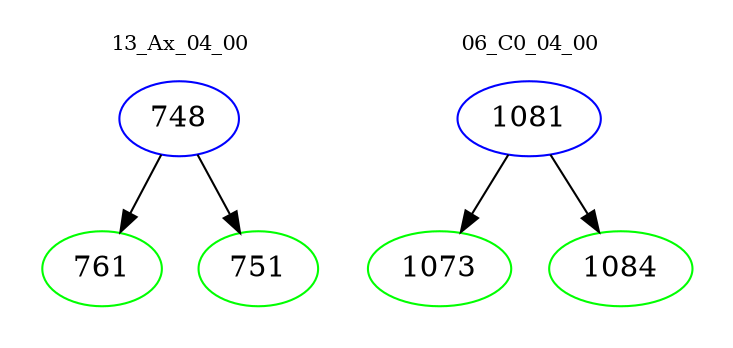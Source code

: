 digraph{
subgraph cluster_0 {
color = white
label = "13_Ax_04_00";
fontsize=10;
T0_748 [label="748", color="blue"]
T0_748 -> T0_761 [color="black"]
T0_761 [label="761", color="green"]
T0_748 -> T0_751 [color="black"]
T0_751 [label="751", color="green"]
}
subgraph cluster_1 {
color = white
label = "06_C0_04_00";
fontsize=10;
T1_1081 [label="1081", color="blue"]
T1_1081 -> T1_1073 [color="black"]
T1_1073 [label="1073", color="green"]
T1_1081 -> T1_1084 [color="black"]
T1_1084 [label="1084", color="green"]
}
}
